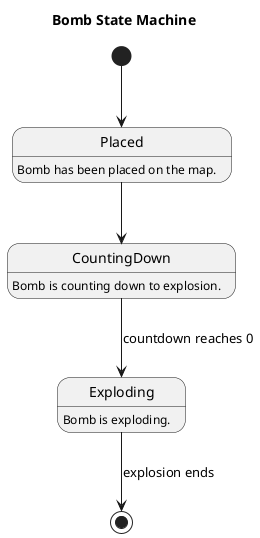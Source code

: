 @startuml BombStateMachine
title Bomb State Machine

[*] --> Placed
Placed --> CountingDown
CountingDown --> Exploding : countdown reaches 0
Exploding --> [*] : explosion ends

Placed: Bomb has been placed on the map.
CountingDown: Bomb is counting down to explosion.
Exploding: Bomb is exploding.

@enduml
